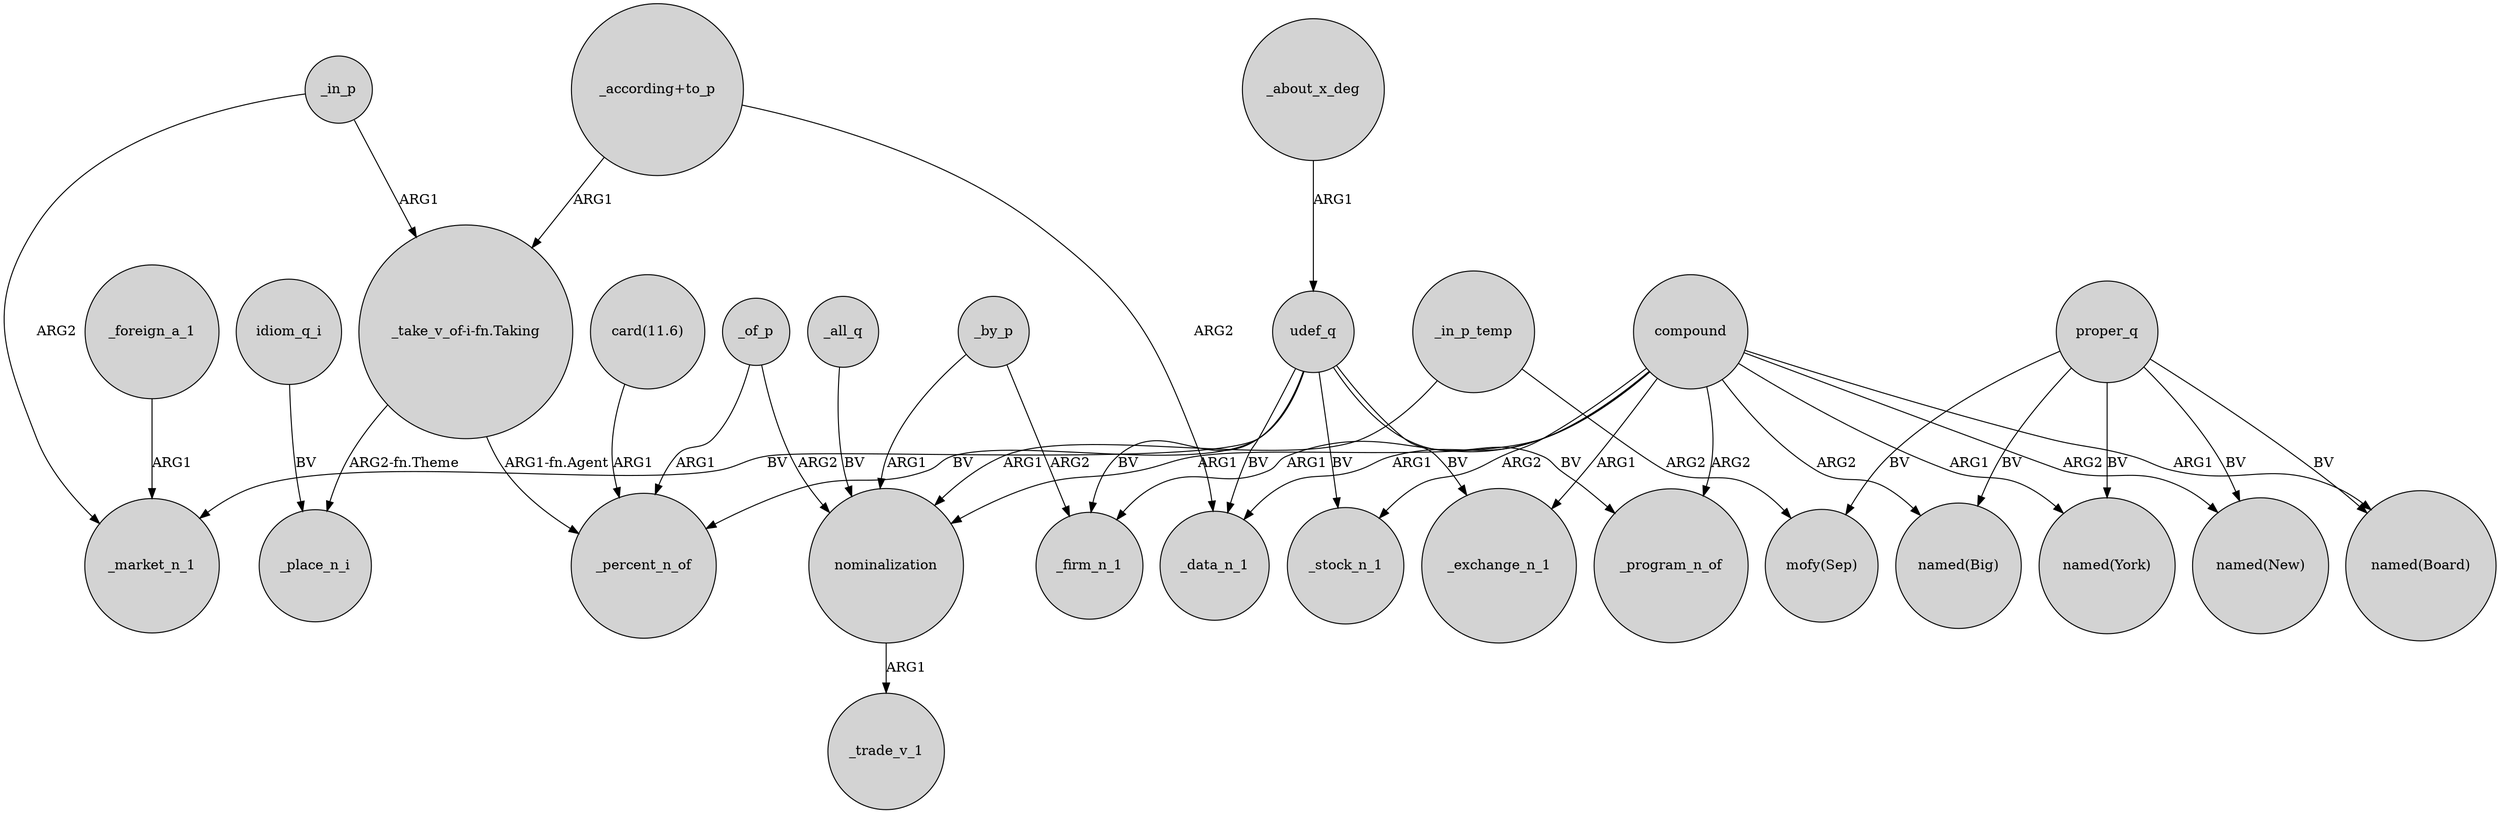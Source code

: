 digraph {
	node [shape=circle style=filled]
	udef_q -> _market_n_1 [label=BV]
	compound -> _data_n_1 [label=ARG1]
	compound -> "named(New)" [label=ARG2]
	_in_p -> "_take_v_of-i-fn.Taking" [label=ARG1]
	compound -> "named(Big)" [label=ARG2]
	proper_q -> "named(New)" [label=BV]
	udef_q -> _exchange_n_1 [label=BV]
	_of_p -> _percent_n_of [label=ARG1]
	_foreign_a_1 -> _market_n_1 [label=ARG1]
	udef_q -> _firm_n_1 [label=BV]
	udef_q -> _program_n_of [label=BV]
	compound -> _exchange_n_1 [label=ARG1]
	proper_q -> "named(York)" [label=BV]
	_about_x_deg -> udef_q [label=ARG1]
	_in_p_temp -> nominalization [label=ARG1]
	_of_p -> nominalization [label=ARG2]
	compound -> _program_n_of [label=ARG2]
	"_take_v_of-i-fn.Taking" -> _place_n_i [label="ARG2-fn.Theme"]
	compound -> nominalization [label=ARG1]
	udef_q -> _stock_n_1 [label=BV]
	_in_p -> _market_n_1 [label=ARG2]
	"_according+to_p" -> "_take_v_of-i-fn.Taking" [label=ARG1]
	udef_q -> _percent_n_of [label=BV]
	idiom_q_i -> _place_n_i [label=BV]
	_by_p -> _firm_n_1 [label=ARG2]
	compound -> _stock_n_1 [label=ARG2]
	_by_p -> nominalization [label=ARG1]
	"_according+to_p" -> _data_n_1 [label=ARG2]
	proper_q -> "named(Big)" [label=BV]
	compound -> _firm_n_1 [label=ARG1]
	proper_q -> "mofy(Sep)" [label=BV]
	proper_q -> "named(Board)" [label=BV]
	"_take_v_of-i-fn.Taking" -> _percent_n_of [label="ARG1-fn.Agent"]
	compound -> "named(York)" [label=ARG1]
	compound -> "named(Board)" [label=ARG1]
	"card(11.6)" -> _percent_n_of [label=ARG1]
	_all_q -> nominalization [label=BV]
	nominalization -> _trade_v_1 [label=ARG1]
	_in_p_temp -> "mofy(Sep)" [label=ARG2]
	udef_q -> _data_n_1 [label=BV]
}
